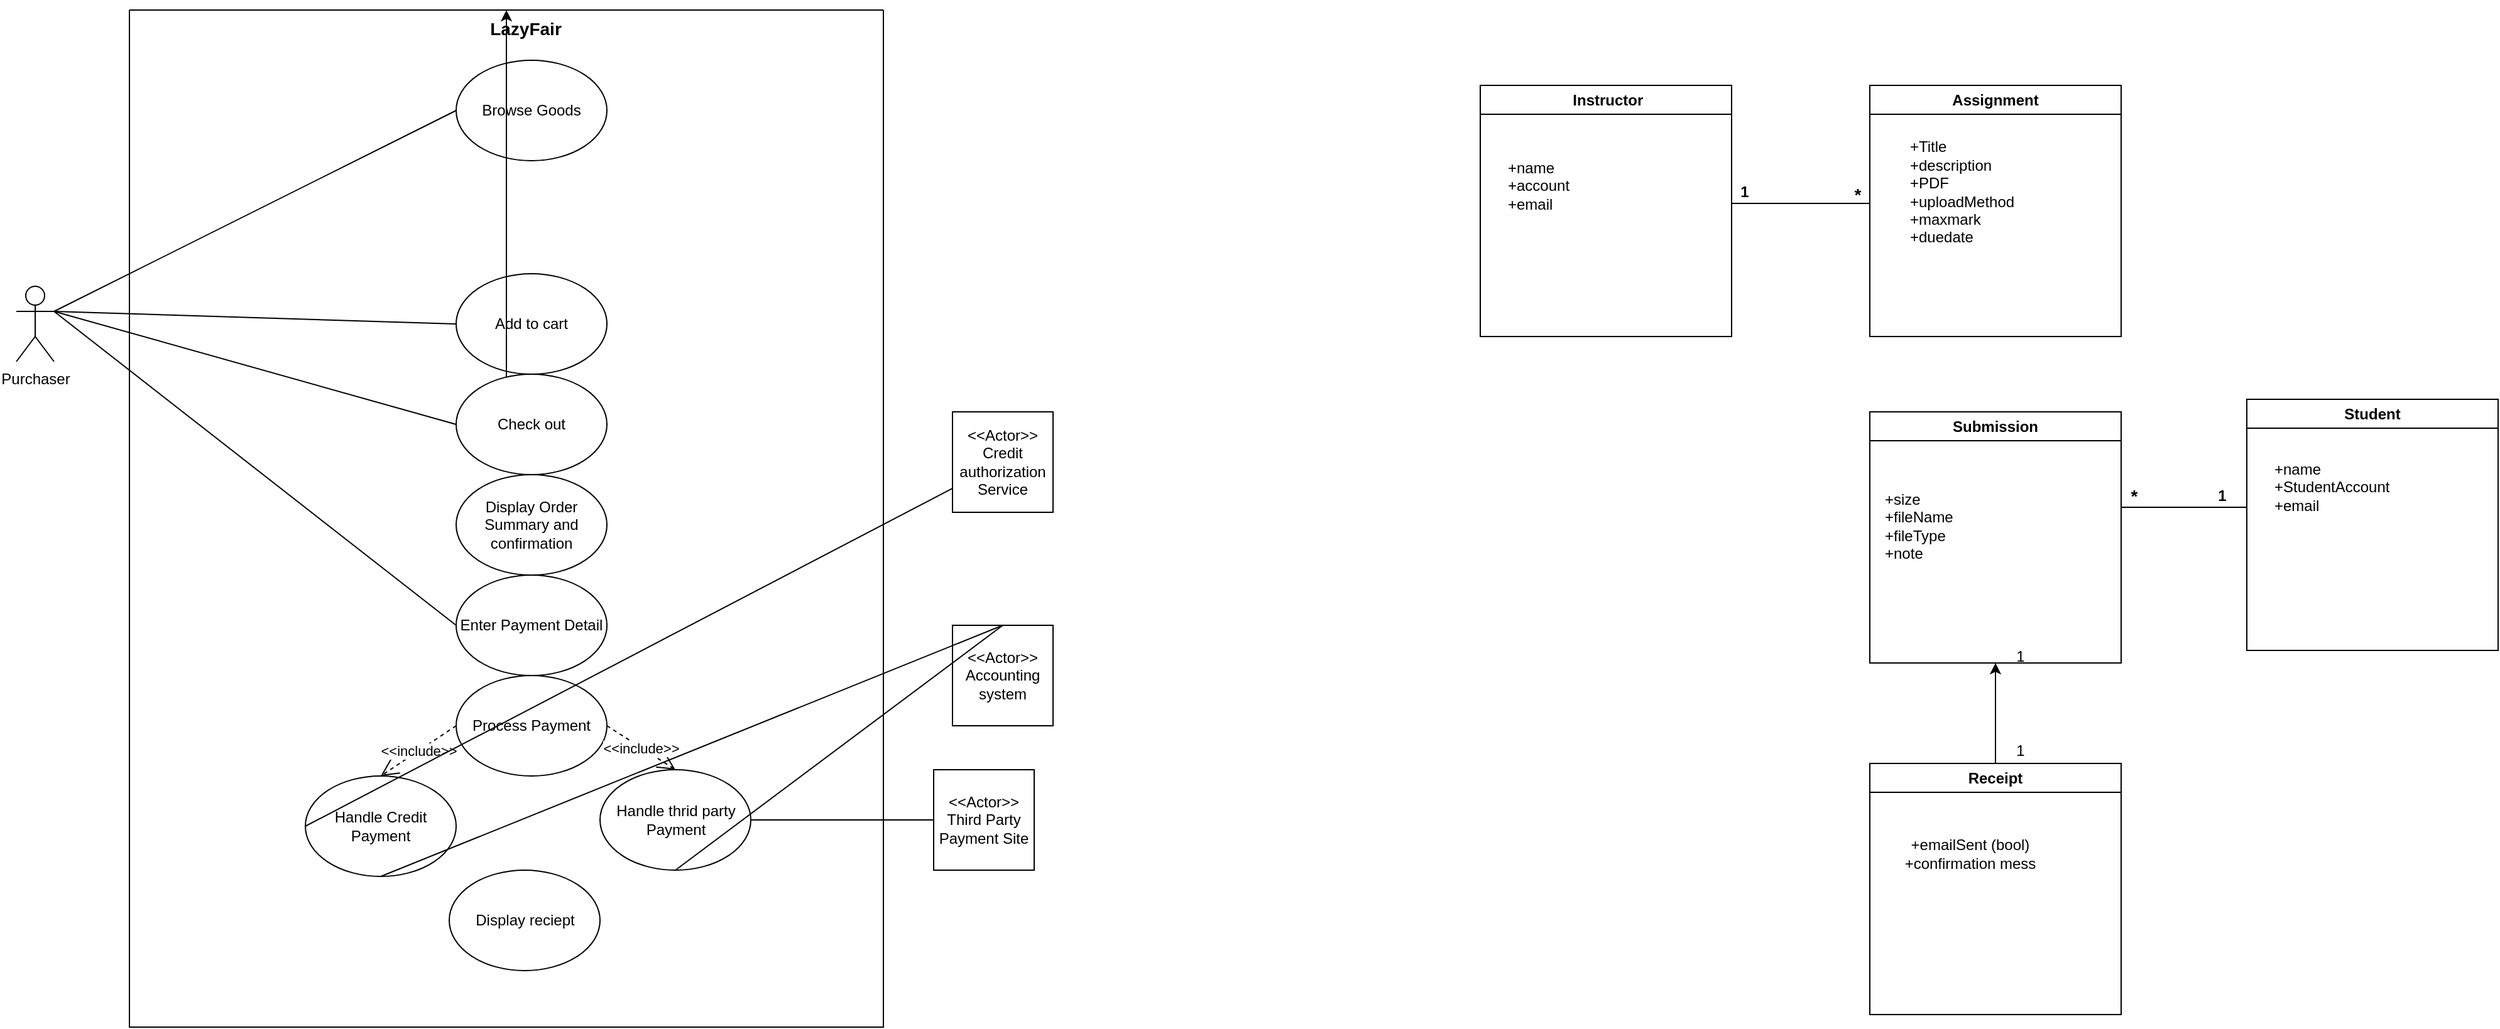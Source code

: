 <mxfile version="26.1.1">
  <diagram name="第 1 页" id="KB6b2LPOlrmd6zzLp5-_">
    <mxGraphModel dx="1221" dy="725" grid="1" gridSize="10" guides="1" tooltips="1" connect="1" arrows="1" fold="1" page="1" pageScale="1" pageWidth="2339" pageHeight="3300" math="0" shadow="0">
      <root>
        <mxCell id="0" />
        <mxCell id="1" parent="0" />
        <mxCell id="Vek37xuDfO8ECV00KmPB-5" value="" style="swimlane;startSize=0;" parent="1" vertex="1">
          <mxGeometry x="235" y="120" width="600" height="810" as="geometry" />
        </mxCell>
        <mxCell id="Vek37xuDfO8ECV00KmPB-1" value="Process Payment" style="ellipse;whiteSpace=wrap;html=1;" parent="Vek37xuDfO8ECV00KmPB-5" vertex="1">
          <mxGeometry x="260" y="530" width="120" height="80" as="geometry" />
        </mxCell>
        <mxCell id="Vek37xuDfO8ECV00KmPB-4" value="Browse Goods" style="ellipse;whiteSpace=wrap;html=1;" parent="Vek37xuDfO8ECV00KmPB-5" vertex="1">
          <mxGeometry x="260" y="40" width="120" height="80" as="geometry" />
        </mxCell>
        <mxCell id="KWF-84h6F9MTXlQLzktW-1" value="Add to cart" style="ellipse;whiteSpace=wrap;html=1;" parent="Vek37xuDfO8ECV00KmPB-5" vertex="1">
          <mxGeometry x="260" y="210" width="120" height="80" as="geometry" />
        </mxCell>
        <mxCell id="gkhJe_jEqmKW5KZX2DoX-1" style="edgeStyle=orthogonalEdgeStyle;rounded=0;orthogonalLoop=1;jettySize=auto;html=1;" edge="1" parent="Vek37xuDfO8ECV00KmPB-5" source="b7lFSfRi3nSQUvw3sl0q-1" target="Vek37xuDfO8ECV00KmPB-5">
          <mxGeometry relative="1" as="geometry" />
        </mxCell>
        <mxCell id="b7lFSfRi3nSQUvw3sl0q-1" value="Display Order Summary and confirmation" style="ellipse;whiteSpace=wrap;html=1;" parent="Vek37xuDfO8ECV00KmPB-5" vertex="1">
          <mxGeometry x="260" y="370" width="120" height="80" as="geometry" />
        </mxCell>
        <mxCell id="b7lFSfRi3nSQUvw3sl0q-2" value="Enter Payment Detail" style="ellipse;whiteSpace=wrap;html=1;" parent="Vek37xuDfO8ECV00KmPB-5" vertex="1">
          <mxGeometry x="260" y="450" width="120" height="80" as="geometry" />
        </mxCell>
        <mxCell id="b7lFSfRi3nSQUvw3sl0q-3" value="Display reciept" style="ellipse;whiteSpace=wrap;html=1;" parent="Vek37xuDfO8ECV00KmPB-5" vertex="1">
          <mxGeometry x="254.5" y="685" width="120" height="80" as="geometry" />
        </mxCell>
        <mxCell id="rXJBKGvbCBtXFci2lHTH-1" value="Check out" style="ellipse;whiteSpace=wrap;html=1;" parent="Vek37xuDfO8ECV00KmPB-5" vertex="1">
          <mxGeometry x="260" y="290" width="120" height="80" as="geometry" />
        </mxCell>
        <mxCell id="bqPqFRYJ7XoShYPVc0Ih-1" value="&lt;b&gt;&lt;font style=&quot;font-size: 14px;&quot;&gt;LazyFair&lt;/font&gt;&lt;/b&gt;" style="text;html=1;align=center;verticalAlign=middle;resizable=0;points=[];autosize=1;strokeColor=none;fillColor=none;" parent="Vek37xuDfO8ECV00KmPB-5" vertex="1">
          <mxGeometry x="274.5" width="80" height="30" as="geometry" />
        </mxCell>
        <mxCell id="Vek37xuDfO8ECV00KmPB-2" value="Handle Credit Payment" style="ellipse;whiteSpace=wrap;html=1;" parent="Vek37xuDfO8ECV00KmPB-5" vertex="1">
          <mxGeometry x="140" y="610" width="120" height="80" as="geometry" />
        </mxCell>
        <mxCell id="Vek37xuDfO8ECV00KmPB-3" value="Handle thrid party Payment" style="ellipse;whiteSpace=wrap;html=1;" parent="Vek37xuDfO8ECV00KmPB-5" vertex="1">
          <mxGeometry x="374.5" y="605" width="120" height="80" as="geometry" />
        </mxCell>
        <mxCell id="zqQH850YNZRGi6yOv52E-7" value="&amp;lt;&amp;lt;include&amp;gt;&amp;gt;" style="endArrow=open;endSize=12;dashed=1;html=1;rounded=0;exitX=1;exitY=0.5;exitDx=0;exitDy=0;entryX=0.5;entryY=0;entryDx=0;entryDy=0;" parent="Vek37xuDfO8ECV00KmPB-5" source="Vek37xuDfO8ECV00KmPB-1" target="Vek37xuDfO8ECV00KmPB-3" edge="1">
          <mxGeometry width="160" relative="1" as="geometry">
            <mxPoint x="374.5" y="585.0" as="sourcePoint" />
            <mxPoint x="544.5" y="564.5" as="targetPoint" />
          </mxGeometry>
        </mxCell>
        <mxCell id="zqQH850YNZRGi6yOv52E-8" value="&amp;lt;&amp;lt;include&amp;gt;&amp;gt;" style="endArrow=open;endSize=12;dashed=1;html=1;rounded=0;exitX=0;exitY=0.5;exitDx=0;exitDy=0;entryX=0.5;entryY=0;entryDx=0;entryDy=0;" parent="Vek37xuDfO8ECV00KmPB-5" source="Vek37xuDfO8ECV00KmPB-1" target="Vek37xuDfO8ECV00KmPB-2" edge="1">
          <mxGeometry width="160" relative="1" as="geometry">
            <mxPoint x="254.5" y="595.0" as="sourcePoint" />
            <mxPoint x="245.5" y="615" as="targetPoint" />
          </mxGeometry>
        </mxCell>
        <mxCell id="EAkveAZs5zV2GBKFWm5Z-1" value="Purchaser" style="shape=umlActor;verticalLabelPosition=bottom;verticalAlign=top;html=1;outlineConnect=0;" parent="1" vertex="1">
          <mxGeometry x="145" y="340" width="30" height="60" as="geometry" />
        </mxCell>
        <mxCell id="gUQiQVGfGeAnU0nc1oWH-3" value="&amp;lt;&amp;lt;Actor&amp;gt;&amp;gt;&lt;div&gt;Accounting system&lt;/div&gt;" style="whiteSpace=wrap;html=1;aspect=fixed;" parent="1" vertex="1">
          <mxGeometry x="890" y="610" width="80" height="80" as="geometry" />
        </mxCell>
        <mxCell id="gUQiQVGfGeAnU0nc1oWH-5" value="" style="endArrow=none;html=1;rounded=0;fontSize=12;startSize=8;endSize=8;curved=1;entryX=0;entryY=0.5;entryDx=0;entryDy=0;" parent="1" target="Vek37xuDfO8ECV00KmPB-4" edge="1">
          <mxGeometry width="50" height="50" relative="1" as="geometry">
            <mxPoint x="175" y="360" as="sourcePoint" />
            <mxPoint x="515" y="520" as="targetPoint" />
          </mxGeometry>
        </mxCell>
        <mxCell id="Z3pDWRy3M_bQSnQDkMMR-8" value="" style="endArrow=none;html=1;rounded=0;fontSize=12;startSize=8;endSize=8;curved=1;exitX=1;exitY=0.333;exitDx=0;exitDy=0;exitPerimeter=0;entryX=0;entryY=0.5;entryDx=0;entryDy=0;" parent="1" source="EAkveAZs5zV2GBKFWm5Z-1" target="KWF-84h6F9MTXlQLzktW-1" edge="1">
          <mxGeometry width="50" height="50" relative="1" as="geometry">
            <mxPoint x="615" y="680" as="sourcePoint" />
            <mxPoint x="665" y="630" as="targetPoint" />
          </mxGeometry>
        </mxCell>
        <mxCell id="Z3pDWRy3M_bQSnQDkMMR-9" value="" style="endArrow=none;html=1;rounded=0;fontSize=12;startSize=8;endSize=8;curved=1;entryX=0;entryY=0.5;entryDx=0;entryDy=0;" parent="1" target="rXJBKGvbCBtXFci2lHTH-1" edge="1">
          <mxGeometry width="50" height="50" relative="1" as="geometry">
            <mxPoint x="175" y="360" as="sourcePoint" />
            <mxPoint x="505" y="410" as="targetPoint" />
          </mxGeometry>
        </mxCell>
        <mxCell id="cI1hDrUo5hlbICS7_nxy-1" value="&amp;lt;&amp;lt;Actor&amp;gt;&amp;gt;&lt;div&gt;Third Party Payment Site&lt;/div&gt;" style="whiteSpace=wrap;html=1;aspect=fixed;" parent="1" vertex="1">
          <mxGeometry x="875" y="725" width="80" height="80" as="geometry" />
        </mxCell>
        <mxCell id="zqQH850YNZRGi6yOv52E-2" value="" style="endArrow=none;html=1;rounded=0;entryX=0;entryY=0.5;entryDx=0;entryDy=0;exitX=1;exitY=0.5;exitDx=0;exitDy=0;" parent="1" source="Vek37xuDfO8ECV00KmPB-3" target="cI1hDrUo5hlbICS7_nxy-1" edge="1">
          <mxGeometry width="50" height="50" relative="1" as="geometry">
            <mxPoint x="736" y="744" as="sourcePoint" />
            <mxPoint x="780" y="700" as="targetPoint" />
          </mxGeometry>
        </mxCell>
        <mxCell id="9vXAmPVRI_VAFFQpgO2C-2" value="&amp;lt;&amp;lt;Actor&amp;gt;&amp;gt;&lt;div&gt;Credit authorization&lt;/div&gt;&lt;div&gt;Service&lt;/div&gt;" style="whiteSpace=wrap;html=1;aspect=fixed;" parent="1" vertex="1">
          <mxGeometry x="890" y="440" width="80" height="80" as="geometry" />
        </mxCell>
        <mxCell id="zqQH850YNZRGi6yOv52E-3" value="" style="endArrow=none;html=1;rounded=0;entryX=0;entryY=0.5;entryDx=0;entryDy=0;curved=0;strokeColor=default;" parent="1" source="9vXAmPVRI_VAFFQpgO2C-2" target="Vek37xuDfO8ECV00KmPB-2" edge="1">
          <mxGeometry width="50" height="50" relative="1" as="geometry">
            <mxPoint x="225" y="810" as="sourcePoint" />
            <mxPoint x="485" y="810" as="targetPoint" />
          </mxGeometry>
        </mxCell>
        <mxCell id="zqQH850YNZRGi6yOv52E-6" value="" style="endArrow=none;html=1;rounded=0;exitX=1;exitY=0.333;exitDx=0;exitDy=0;exitPerimeter=0;entryX=0;entryY=0.5;entryDx=0;entryDy=0;" parent="1" source="EAkveAZs5zV2GBKFWm5Z-1" target="b7lFSfRi3nSQUvw3sl0q-2" edge="1">
          <mxGeometry width="50" height="50" relative="1" as="geometry">
            <mxPoint x="445" y="690" as="sourcePoint" />
            <mxPoint x="495" y="640" as="targetPoint" />
          </mxGeometry>
        </mxCell>
        <mxCell id="NvVfYcEVpw9Wjr7JJIfA-2" value="" style="endArrow=none;html=1;rounded=0;entryX=0.5;entryY=1;entryDx=0;entryDy=0;exitX=0.5;exitY=0;exitDx=0;exitDy=0;" parent="1" source="gUQiQVGfGeAnU0nc1oWH-3" target="Vek37xuDfO8ECV00KmPB-2" edge="1">
          <mxGeometry width="50" height="50" relative="1" as="geometry">
            <mxPoint x="445" y="530" as="sourcePoint" />
            <mxPoint x="495" y="480" as="targetPoint" />
          </mxGeometry>
        </mxCell>
        <mxCell id="zqQH850YNZRGi6yOv52E-11" value="" style="endArrow=none;html=1;rounded=0;entryX=0.5;entryY=1;entryDx=0;entryDy=0;exitX=0.5;exitY=0;exitDx=0;exitDy=0;" parent="1" source="gUQiQVGfGeAnU0nc1oWH-3" target="Vek37xuDfO8ECV00KmPB-3" edge="1">
          <mxGeometry width="50" height="50" relative="1" as="geometry">
            <mxPoint x="715" y="960" as="sourcePoint" />
            <mxPoint x="623" y="830" as="targetPoint" />
          </mxGeometry>
        </mxCell>
        <mxCell id="gkhJe_jEqmKW5KZX2DoX-2" value="&amp;nbsp;Instructor" style="swimlane;whiteSpace=wrap;html=1;" vertex="1" parent="1">
          <mxGeometry x="1310" y="180" width="200" height="200" as="geometry" />
        </mxCell>
        <mxCell id="gkhJe_jEqmKW5KZX2DoX-3" value="+name&lt;div&gt;+account&lt;/div&gt;&lt;div&gt;+email&lt;/div&gt;" style="text;html=1;align=left;verticalAlign=middle;resizable=0;points=[];autosize=1;strokeColor=none;fillColor=none;" vertex="1" parent="gkhJe_jEqmKW5KZX2DoX-2">
          <mxGeometry x="20" y="50" width="70" height="60" as="geometry" />
        </mxCell>
        <mxCell id="gkhJe_jEqmKW5KZX2DoX-5" value="Assignment" style="swimlane;whiteSpace=wrap;html=1;" vertex="1" parent="1">
          <mxGeometry x="1620" y="180" width="200" height="200" as="geometry" />
        </mxCell>
        <mxCell id="gkhJe_jEqmKW5KZX2DoX-6" value="+Title&lt;div&gt;+description&lt;/div&gt;&lt;div&gt;+&lt;span style=&quot;background-color: transparent; color: light-dark(rgb(0, 0, 0), rgb(255, 255, 255));&quot;&gt;PDF&lt;/span&gt;&lt;/div&gt;&lt;div&gt;&lt;span style=&quot;background-color: transparent;&quot;&gt;+uploadMethod&lt;/span&gt;&lt;/div&gt;&lt;div&gt;&lt;span style=&quot;background-color: transparent;&quot;&gt;+maxmark&lt;/span&gt;&lt;/div&gt;&lt;div&gt;&lt;span style=&quot;background-color: transparent;&quot;&gt;+duedate&lt;/span&gt;&lt;/div&gt;" style="text;html=1;align=left;verticalAlign=middle;whiteSpace=wrap;rounded=0;" vertex="1" parent="gkhJe_jEqmKW5KZX2DoX-5">
          <mxGeometry x="30" y="60" width="60" height="50" as="geometry" />
        </mxCell>
        <mxCell id="gkhJe_jEqmKW5KZX2DoX-10" value="&lt;font style=&quot;font-size: 14px;&quot;&gt;*&lt;/font&gt;" style="text;align=center;fontStyle=1;verticalAlign=middle;spacingLeft=3;spacingRight=3;strokeColor=none;rotatable=0;points=[[0,0.5],[1,0.5]];portConstraint=eastwest;html=1;" vertex="1" parent="gkhJe_jEqmKW5KZX2DoX-5">
          <mxGeometry x="-50" y="74" width="80" height="26" as="geometry" />
        </mxCell>
        <mxCell id="gkhJe_jEqmKW5KZX2DoX-8" value="" style="line;strokeWidth=1;fillColor=none;align=left;verticalAlign=middle;spacingTop=-1;spacingLeft=3;spacingRight=3;rotatable=0;labelPosition=right;points=[];portConstraint=eastwest;strokeColor=inherit;" vertex="1" parent="1">
          <mxGeometry x="1510" y="270" width="110" height="8" as="geometry" />
        </mxCell>
        <mxCell id="CHSvoIu9NTHtDcGf9rWG-1" value="Submission" style="swimlane;whiteSpace=wrap;html=1;" vertex="1" parent="1">
          <mxGeometry x="1620" y="440" width="200" height="200" as="geometry" />
        </mxCell>
        <mxCell id="CHSvoIu9NTHtDcGf9rWG-2" value="+size&lt;div&gt;+fileName&lt;/div&gt;&lt;div&gt;&lt;div&gt;+fileType&lt;/div&gt;&lt;/div&gt;&lt;div&gt;+note&lt;/div&gt;" style="text;html=1;align=left;verticalAlign=middle;resizable=0;points=[];autosize=1;strokeColor=none;fillColor=none;" vertex="1" parent="CHSvoIu9NTHtDcGf9rWG-1">
          <mxGeometry x="10" y="56" width="80" height="70" as="geometry" />
        </mxCell>
        <mxCell id="gkhJe_jEqmKW5KZX2DoX-9" value="1" style="text;align=center;fontStyle=1;verticalAlign=middle;spacingLeft=3;spacingRight=3;strokeColor=none;rotatable=0;points=[[0,0.5],[1,0.5]];portConstraint=eastwest;html=1;" vertex="1" parent="1">
          <mxGeometry x="1480" y="252" width="80" height="26" as="geometry" />
        </mxCell>
        <mxCell id="gkhJe_jEqmKW5KZX2DoX-11" value="Student" style="swimlane;whiteSpace=wrap;html=1;" vertex="1" parent="1">
          <mxGeometry x="1920" y="430" width="200" height="200" as="geometry" />
        </mxCell>
        <mxCell id="gkhJe_jEqmKW5KZX2DoX-12" value="+name&lt;div&gt;+StudentAccount&lt;/div&gt;&lt;div&gt;+email&lt;/div&gt;" style="text;html=1;align=left;verticalAlign=middle;resizable=0;points=[];autosize=1;strokeColor=none;fillColor=none;" vertex="1" parent="gkhJe_jEqmKW5KZX2DoX-11">
          <mxGeometry x="20" y="40" width="120" height="60" as="geometry" />
        </mxCell>
        <mxCell id="gkhJe_jEqmKW5KZX2DoX-13" value="Receipt" style="swimlane;whiteSpace=wrap;html=1;" vertex="1" parent="1">
          <mxGeometry x="1620" y="720" width="200" height="200" as="geometry" />
        </mxCell>
        <mxCell id="gkhJe_jEqmKW5KZX2DoX-14" value="&lt;br&gt;+emailSent (bool)&lt;div&gt;+confirmation mess&lt;/div&gt;" style="text;html=1;align=center;verticalAlign=middle;whiteSpace=wrap;rounded=0;" vertex="1" parent="gkhJe_jEqmKW5KZX2DoX-13">
          <mxGeometry x="10" y="50" width="140" height="30" as="geometry" />
        </mxCell>
        <mxCell id="gkhJe_jEqmKW5KZX2DoX-15" value="" style="line;strokeWidth=1;fillColor=none;align=left;verticalAlign=middle;spacingTop=-1;spacingLeft=3;spacingRight=3;rotatable=0;labelPosition=right;points=[];portConstraint=eastwest;strokeColor=inherit;" vertex="1" parent="1">
          <mxGeometry x="1820" y="512" width="100" height="8" as="geometry" />
        </mxCell>
        <mxCell id="gkhJe_jEqmKW5KZX2DoX-16" value="&lt;font style=&quot;font-size: 14px;&quot;&gt;*&lt;/font&gt;" style="text;align=center;fontStyle=1;verticalAlign=middle;spacingLeft=3;spacingRight=3;strokeColor=none;rotatable=0;points=[[0,0.5],[1,0.5]];portConstraint=eastwest;html=1;" vertex="1" parent="1">
          <mxGeometry x="1790" y="494" width="80" height="26" as="geometry" />
        </mxCell>
        <mxCell id="gkhJe_jEqmKW5KZX2DoX-17" value="1" style="text;align=center;fontStyle=1;verticalAlign=middle;spacingLeft=3;spacingRight=3;strokeColor=none;rotatable=0;points=[[0,0.5],[1,0.5]];portConstraint=eastwest;html=1;" vertex="1" parent="1">
          <mxGeometry x="1860" y="494" width="80" height="26" as="geometry" />
        </mxCell>
        <mxCell id="QoIQRb3kYsHA4Hq2WDPy-1" value="" style="endArrow=classic;html=1;rounded=0;exitX=0.5;exitY=0;exitDx=0;exitDy=0;entryX=0.5;entryY=1;entryDx=0;entryDy=0;" edge="1" parent="1" source="gkhJe_jEqmKW5KZX2DoX-13" target="CHSvoIu9NTHtDcGf9rWG-1">
          <mxGeometry width="50" height="50" relative="1" as="geometry">
            <mxPoint x="1820" y="640" as="sourcePoint" />
            <mxPoint x="1730" y="630" as="targetPoint" />
          </mxGeometry>
        </mxCell>
        <mxCell id="QoIQRb3kYsHA4Hq2WDPy-2" value="1" style="text;html=1;align=center;verticalAlign=middle;whiteSpace=wrap;rounded=0;" vertex="1" parent="1">
          <mxGeometry x="1710" y="620" width="60" height="30" as="geometry" />
        </mxCell>
        <mxCell id="QoIQRb3kYsHA4Hq2WDPy-3" value="1" style="text;html=1;align=center;verticalAlign=middle;whiteSpace=wrap;rounded=0;" vertex="1" parent="1">
          <mxGeometry x="1710" y="695" width="60" height="30" as="geometry" />
        </mxCell>
      </root>
    </mxGraphModel>
  </diagram>
</mxfile>
